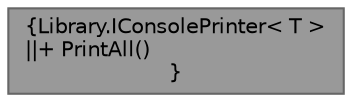 digraph "Library.IConsolePrinter&lt; T &gt;"
{
 // INTERACTIVE_SVG=YES
 // LATEX_PDF_SIZE
  bgcolor="transparent";
  edge [fontname=Helvetica,fontsize=10,labelfontname=Helvetica,labelfontsize=10];
  node [fontname=Helvetica,fontsize=10,shape=box,height=0.2,width=0.4];
  Node1 [label="{Library.IConsolePrinter\< T \>\n||+ PrintAll()\l}",height=0.2,width=0.4,color="gray40", fillcolor="grey60", style="filled", fontcolor="black",tooltip="Interfáz para mostrar datos por pantalla."];
}
